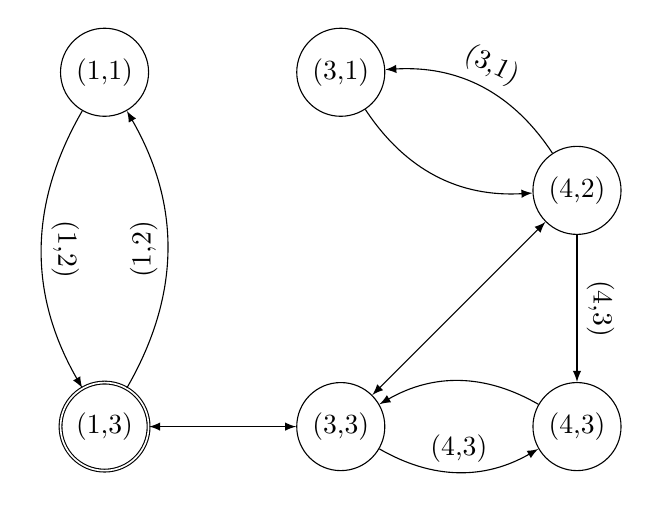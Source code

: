 \begin{tikzpicture}[x=3cm,y=-1.5cm]
    \node[draw, circle] (11) at (1,1) {(1,1)};
    \node[draw, circle] (31) at (2,1) {(3,1)};
    \node[draw, circle] (42) at (3,2) {(4,2)};
    \node[draw, circle, double] (13) at (1,4) {(1,3)};
    \node[draw, circle] (33) at (2,4) {(3,3)};
    \node[draw, circle] (43) at (3,4) {(4,3)};

    \draw[->, >=latex] (11) edge [bend right]
    node [midway, above, sloped] {(1,2)} (13);

    \draw[->, >=latex] (31) edge [bend right] (42);

    \draw[->, >=latex] (42) edge
    node [midway, above, sloped] {(4,3)} (43);
    \draw[->, >=latex] (42) edge [bend right]
    node [midway, above, sloped] {(3,1)} (31);

    \draw[->, >=latex] (13) edge [bend right]
    node [midway, above, sloped] {(1,2)} (11);

    \draw[->, >=latex] (33) edge [bend right]
    node [midway, above, sloped] {(4,3)} (43);

    \draw[->, >=latex] (43) edge [bend right] (33);

    \draw[<->, >=latex] (33) edge (42);
    \draw[<->, >=latex] (33) edge (13);
\end{tikzpicture}

